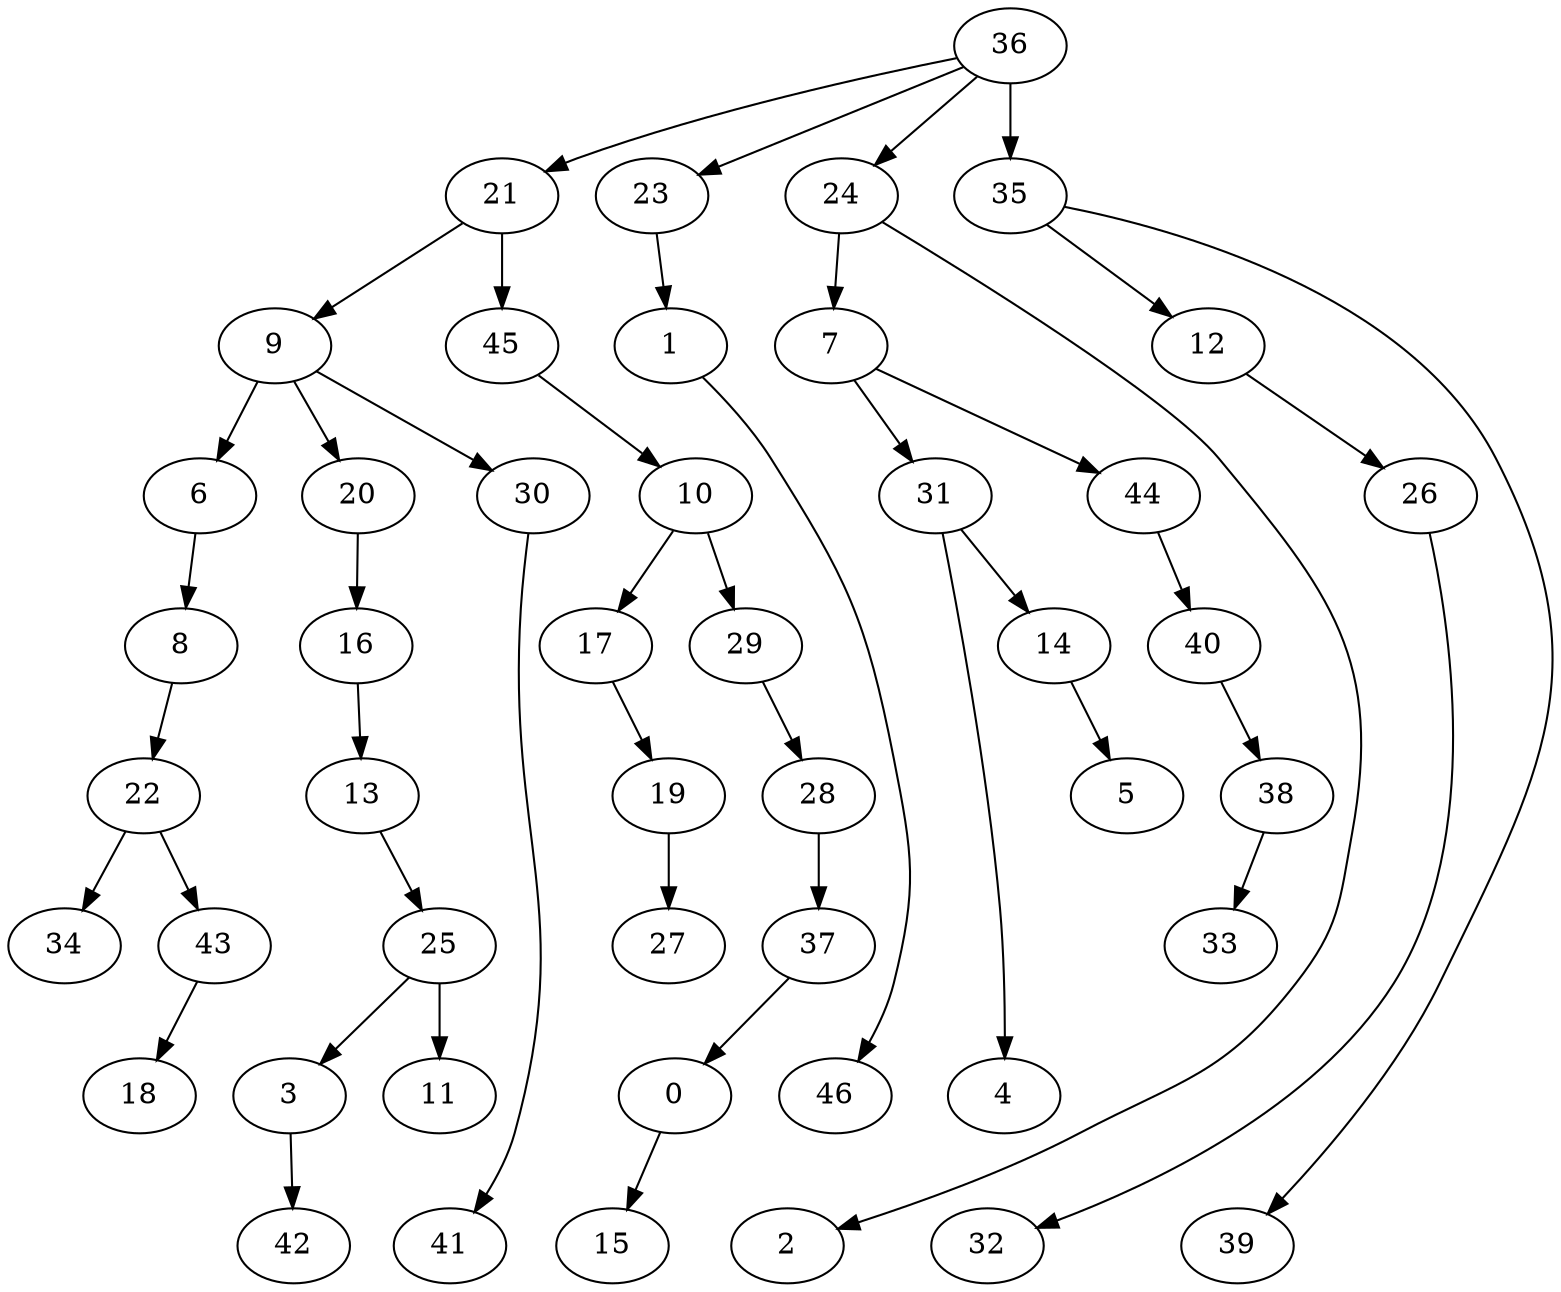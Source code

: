 digraph G {
    0;
    15;
    1;
    46;
    3;
    42;
    6;
    8;
    22;
    7;
    31;
    44;
    4;
    14;
    40;
    34;
    43;
    9;
    20;
    30;
    16;
    41;
    10;
    17;
    29;
    19;
    28;
    12;
    26;
    32;
    13;
    25;
    11;
    5;
    27;
    21;
    45;
    18;
    23;
    24;
    2;
    37;
    35;
    39;
    36;
    38;
    33;
    0 -> 15 [weight=0];
    1 -> 46 [weight=0];
    3 -> 42 [weight=0];
    6 -> 8 [weight=0];
    8 -> 22 [weight=0];
    22 -> 34 [weight=0];
    22 -> 43 [weight=0];
    7 -> 31 [weight=0];
    7 -> 44 [weight=0];
    31 -> 4 [weight=0];
    31 -> 14 [weight=0];
    44 -> 40 [weight=0];
    14 -> 5 [weight=0];
    40 -> 38 [weight=0];
    43 -> 18 [weight=0];
    9 -> 6 [weight=0];
    9 -> 20 [weight=0];
    9 -> 30 [weight=0];
    20 -> 16 [weight=0];
    30 -> 41 [weight=0];
    16 -> 13 [weight=0];
    10 -> 17 [weight=0];
    10 -> 29 [weight=0];
    17 -> 19 [weight=0];
    29 -> 28 [weight=0];
    19 -> 27 [weight=0];
    28 -> 37 [weight=1];
    12 -> 26 [weight=0];
    26 -> 32 [weight=0];
    13 -> 25 [weight=0];
    25 -> 3 [weight=0];
    25 -> 11 [weight=0];
    21 -> 9 [weight=0];
    21 -> 45 [weight=1];
    45 -> 10 [weight=0];
    23 -> 1 [weight=0];
    24 -> 2 [weight=0];
    24 -> 7 [weight=0];
    37 -> 0 [weight=0];
    35 -> 12 [weight=0];
    35 -> 39 [weight=0];
    36 -> 21 [weight=0];
    36 -> 23 [weight=0];
    36 -> 24 [weight=0];
    36 -> 35 [weight=3];
    38 -> 33 [weight=0];
}
